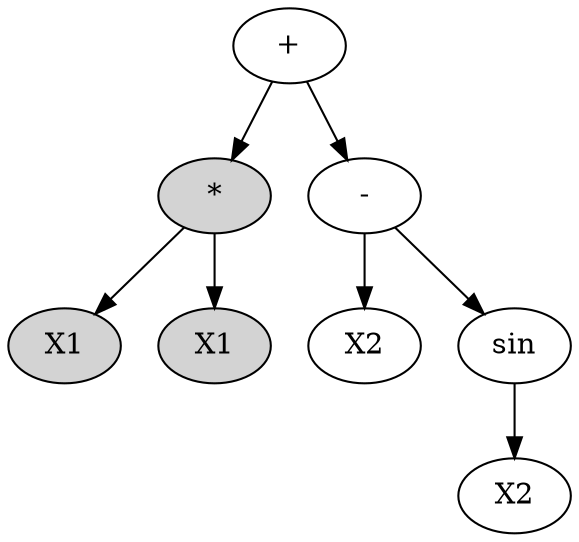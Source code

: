 digraph hoist_mut_after {
	compound=true
	ordering=out
	A2 [label="+"]
	C2 [label="-"]
	E2 [label="*" style=filled]
	F2 [label=X2]
	G2 [label=sin]
	J2 [label=X1 style=filled]
	K2 [label=X1 style=filled]
	L2 [label=X2]
	A2 -> E2
	A2 -> C2
	C2 -> F2
	C2 -> G2
	E2 -> J2
	E2 -> K2
	G2 -> L2
}
